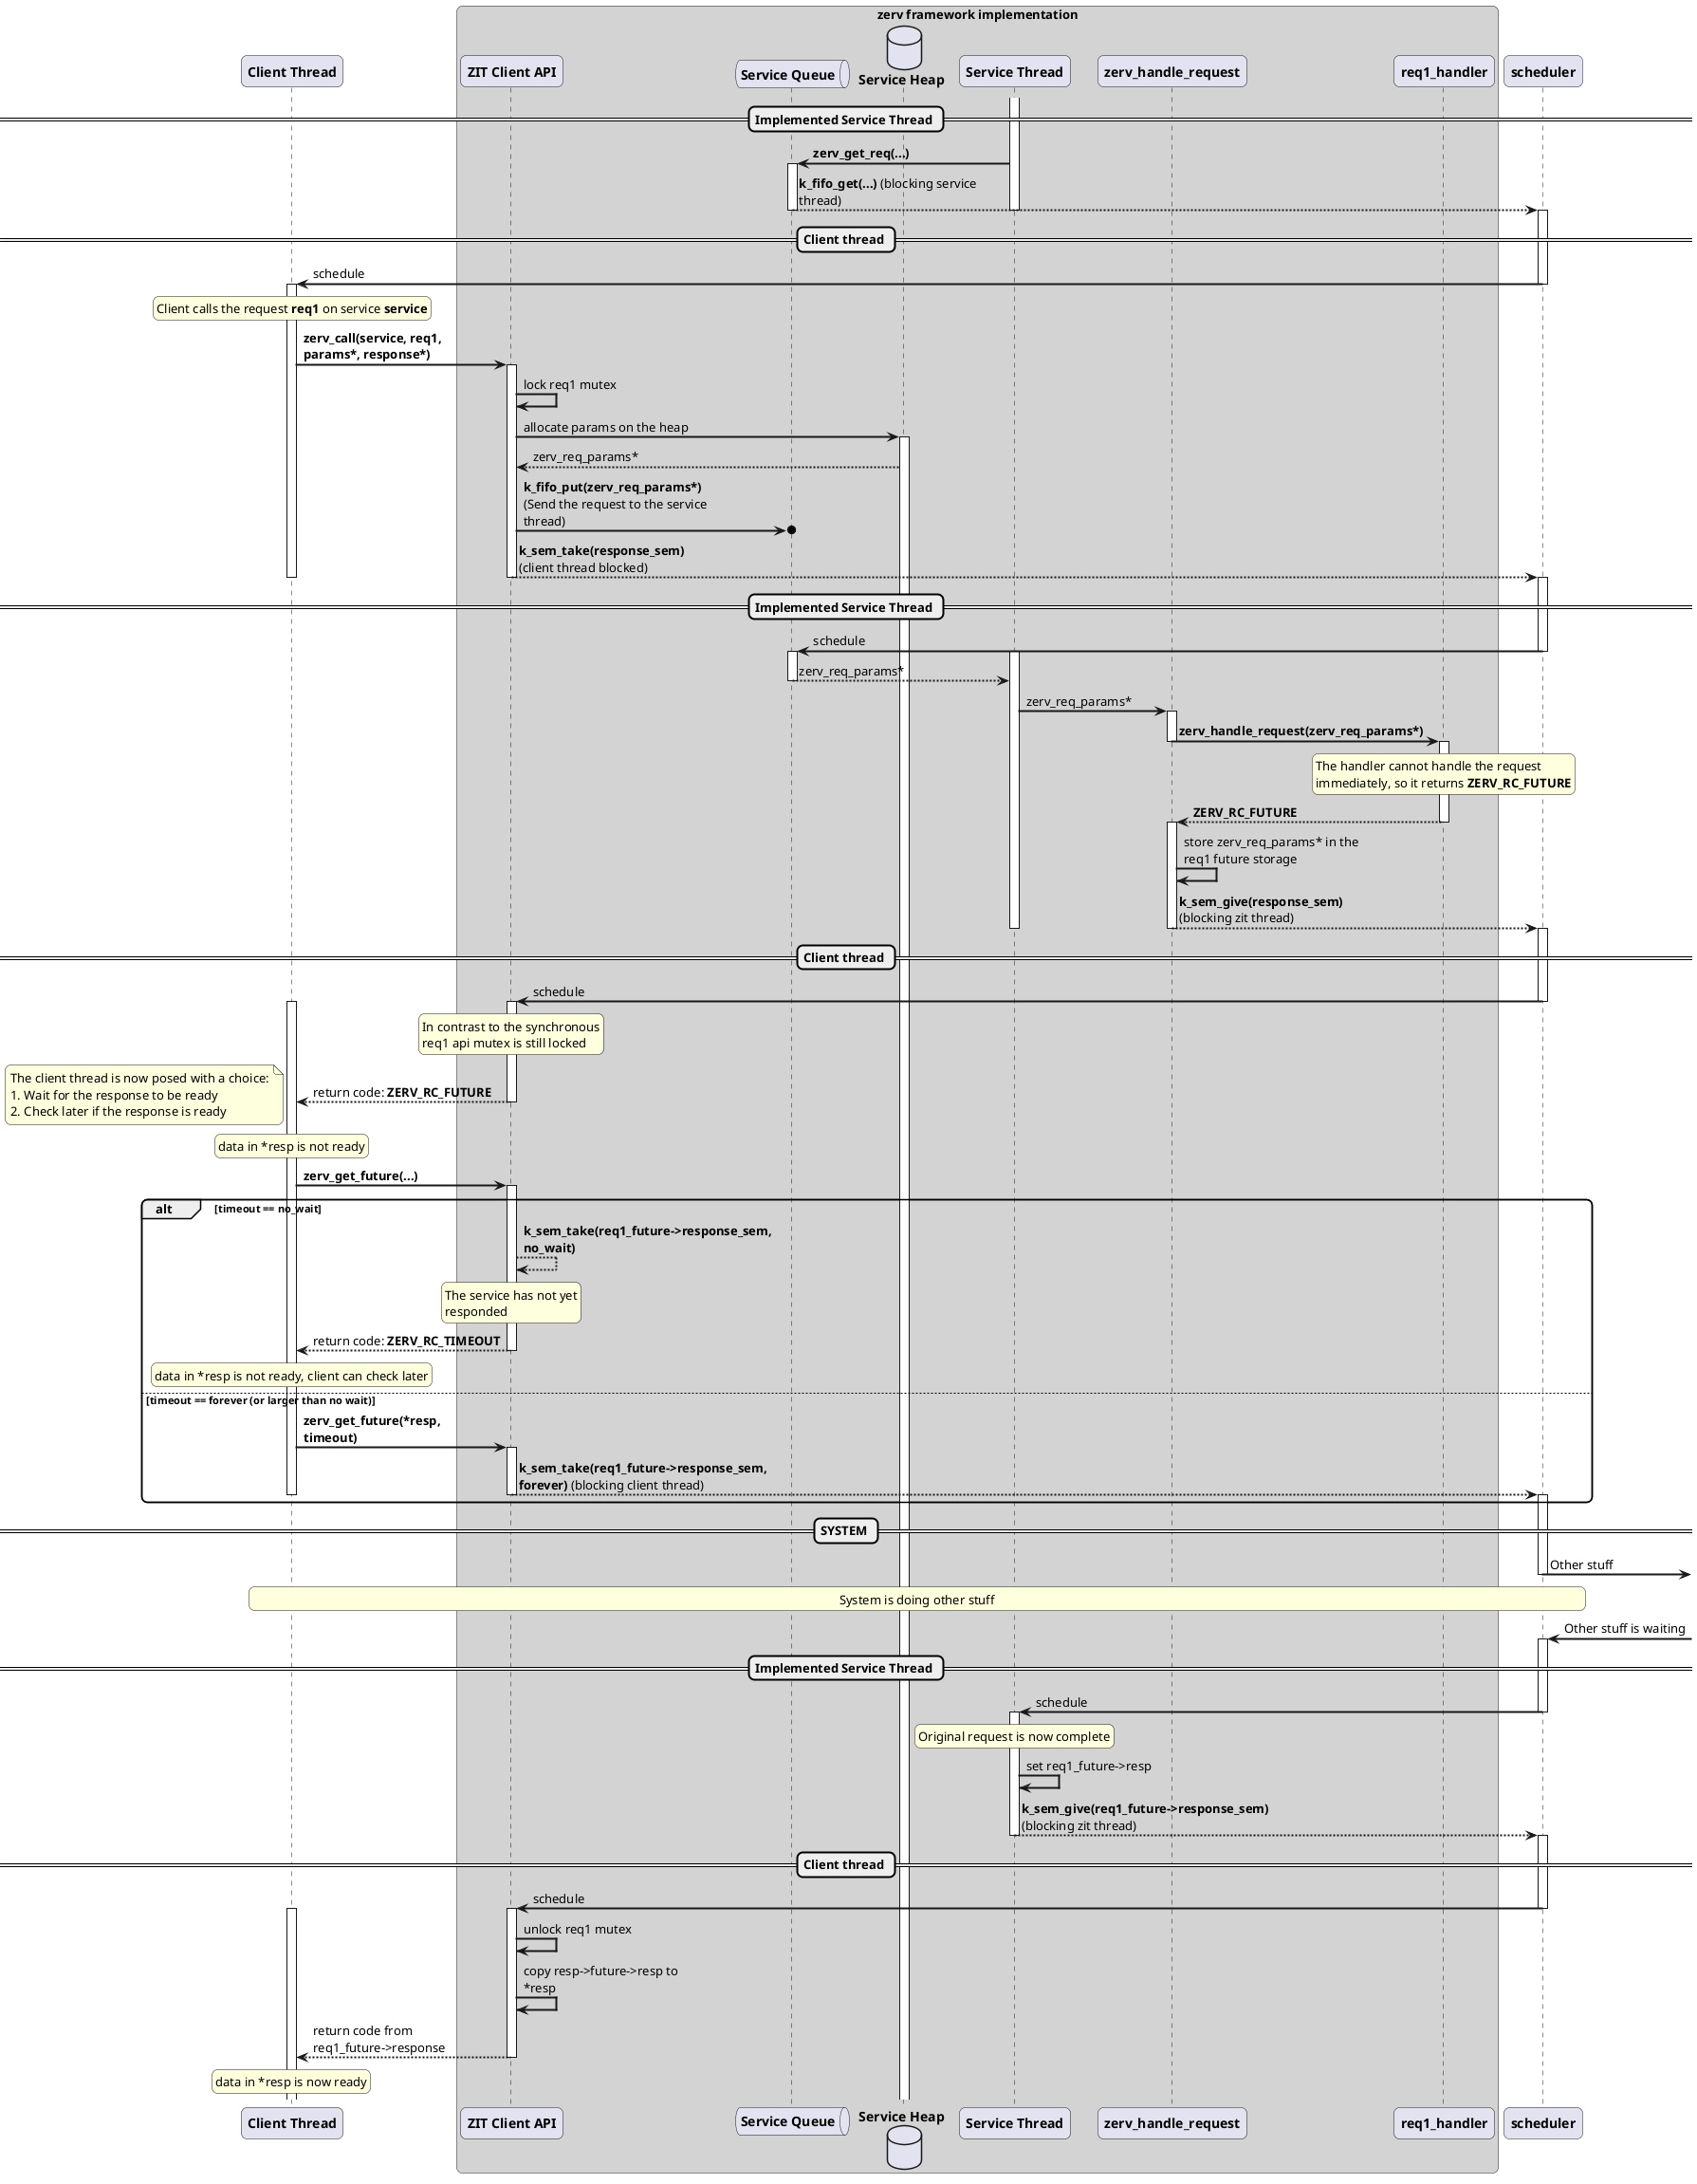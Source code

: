 @startuml zerv_asynchronous_request_handling_with_futures
skinparam {
    sequenceArrowThickness 2
    roundcorner 12
    maxmessagesize 200
}

participant "**Client Thread**" as client

box "zerv framework implementation" #LightGray
    participant "**ZIT Client API**" as zerv_api
    queue "**Service Queue**" as zerv_queue
    database "**Service Heap**" as zerv_heap
    participant "**Service Thread**" as zerv_thread
    participant "**zerv_handle_request**" as zerv_req_handler
    participant "**req1_handler**" as req1_handler
end box

participant "**scheduler**" as sched

== Implemented Service Thread ==

    ' Initialisation
    activate zerv_thread
    zerv_thread -> zerv_queue ++: **zerv_get_req(...)**
    zerv_queue --> sched --++: **k_fifo_get(...)** (blocking service thread)
    deactivate zerv_thread

== Client thread ==

    sched -> client --++: schedule

    ' Client request call
    rnote over client: Client calls the request **req1** on service **service**
    client -> zerv_api ++: **zerv_call(service, req1, params*, response*)** 
    zerv_api -> zerv_api: lock req1 mutex
    zerv_api -> zerv_heap ++: allocate params on the heap
    zerv_heap --> zerv_api: zerv_req_params*
    zerv_api ->o zerv_queue: **k_fifo_put(zerv_req_params*)** (Send the request to the service thread)
    zerv_api --> sched --++: **k_sem_take(response_sem)** (client thread blocked)
    deactivate client

== Implemented Service Thread ==

    ' zerv request handling
    sched -> zerv_queue --++: schedule
    activate zerv_thread
    zerv_queue --> zerv_thread --: zerv_req_params*
    zerv_thread -> zerv_req_handler ++: zerv_req_params*
    zerv_req_handler -> req1_handler --++: **zerv_handle_request(zerv_req_params*)**
    rnote over req1_handler: The handler cannot handle the request\nimmediately, so it returns **ZERV_RC_FUTURE**
    req1_handler --> zerv_req_handler --++: **ZERV_RC_FUTURE**
    zerv_req_handler -> zerv_req_handler: store zerv_req_params* in the req1 future storage
    zerv_req_handler --> sched --++: **k_sem_give(response_sem)** (blocking zit thread)
    deactivate zerv_thread

== Client thread ==

' Client response handling
    sched -> zerv_api --++: schedule
    activate client
    rnote over zerv_api: In contrast to the synchronous\nreq1 api mutex is still locked
    zerv_api --> client --: return code: **ZERV_RC_FUTURE**
    rnote over client: data in *resp is not ready

    note left: The client thread is now posed with a choice:\n1. Wait for the response to be ready\n2. Check later if the response is ready

    ' Client can now choose to wait or check later. We show the wait case here.
    client -> zerv_api ++: **zerv_get_future(...)**
    alt timeout == no_wait
        zerv_api --> zerv_api: **k_sem_take(req1_future->response_sem, no_wait)**
        rnote over zerv_api: The service has not yet\nresponded
        zerv_api --> client --: return code: **ZERV_RC_TIMEOUT** 
        rnote over client: data in *resp is not ready, client can check later
    else timeout == forever (or larger than no wait)
        client -> zerv_api ++: **zerv_get_future(*resp, timeout)**
        zerv_api --> sched--++: **k_sem_take(req1_future->response_sem, forever)** (blocking client thread)
        deactivate client
    end alt


== SYSTEM ==
    sched ->] --: Other stuff
    rnote over client, sched: System is doing other stuff
    sched <-] ++: Other stuff is waiting   

== Implemented Service Thread ==
    sched -> zerv_thread --++: schedule
    rnote over zerv_thread: Original request is now complete
    zerv_thread -> zerv_thread: set req1_future->resp 
    zerv_thread --> sched --++: **k_sem_give(req1_future->response_sem)** (blocking zit thread)

== Client thread ==
    sched -> zerv_api --++: schedule
    activate client
    zerv_api -> zerv_api: unlock req1 mutex
    zerv_api -> zerv_api: copy resp->future->resp to *resp
    zerv_api --> client --: return code from req1_future->response
    rnote over client: data in *resp is now ready
    
@enduml